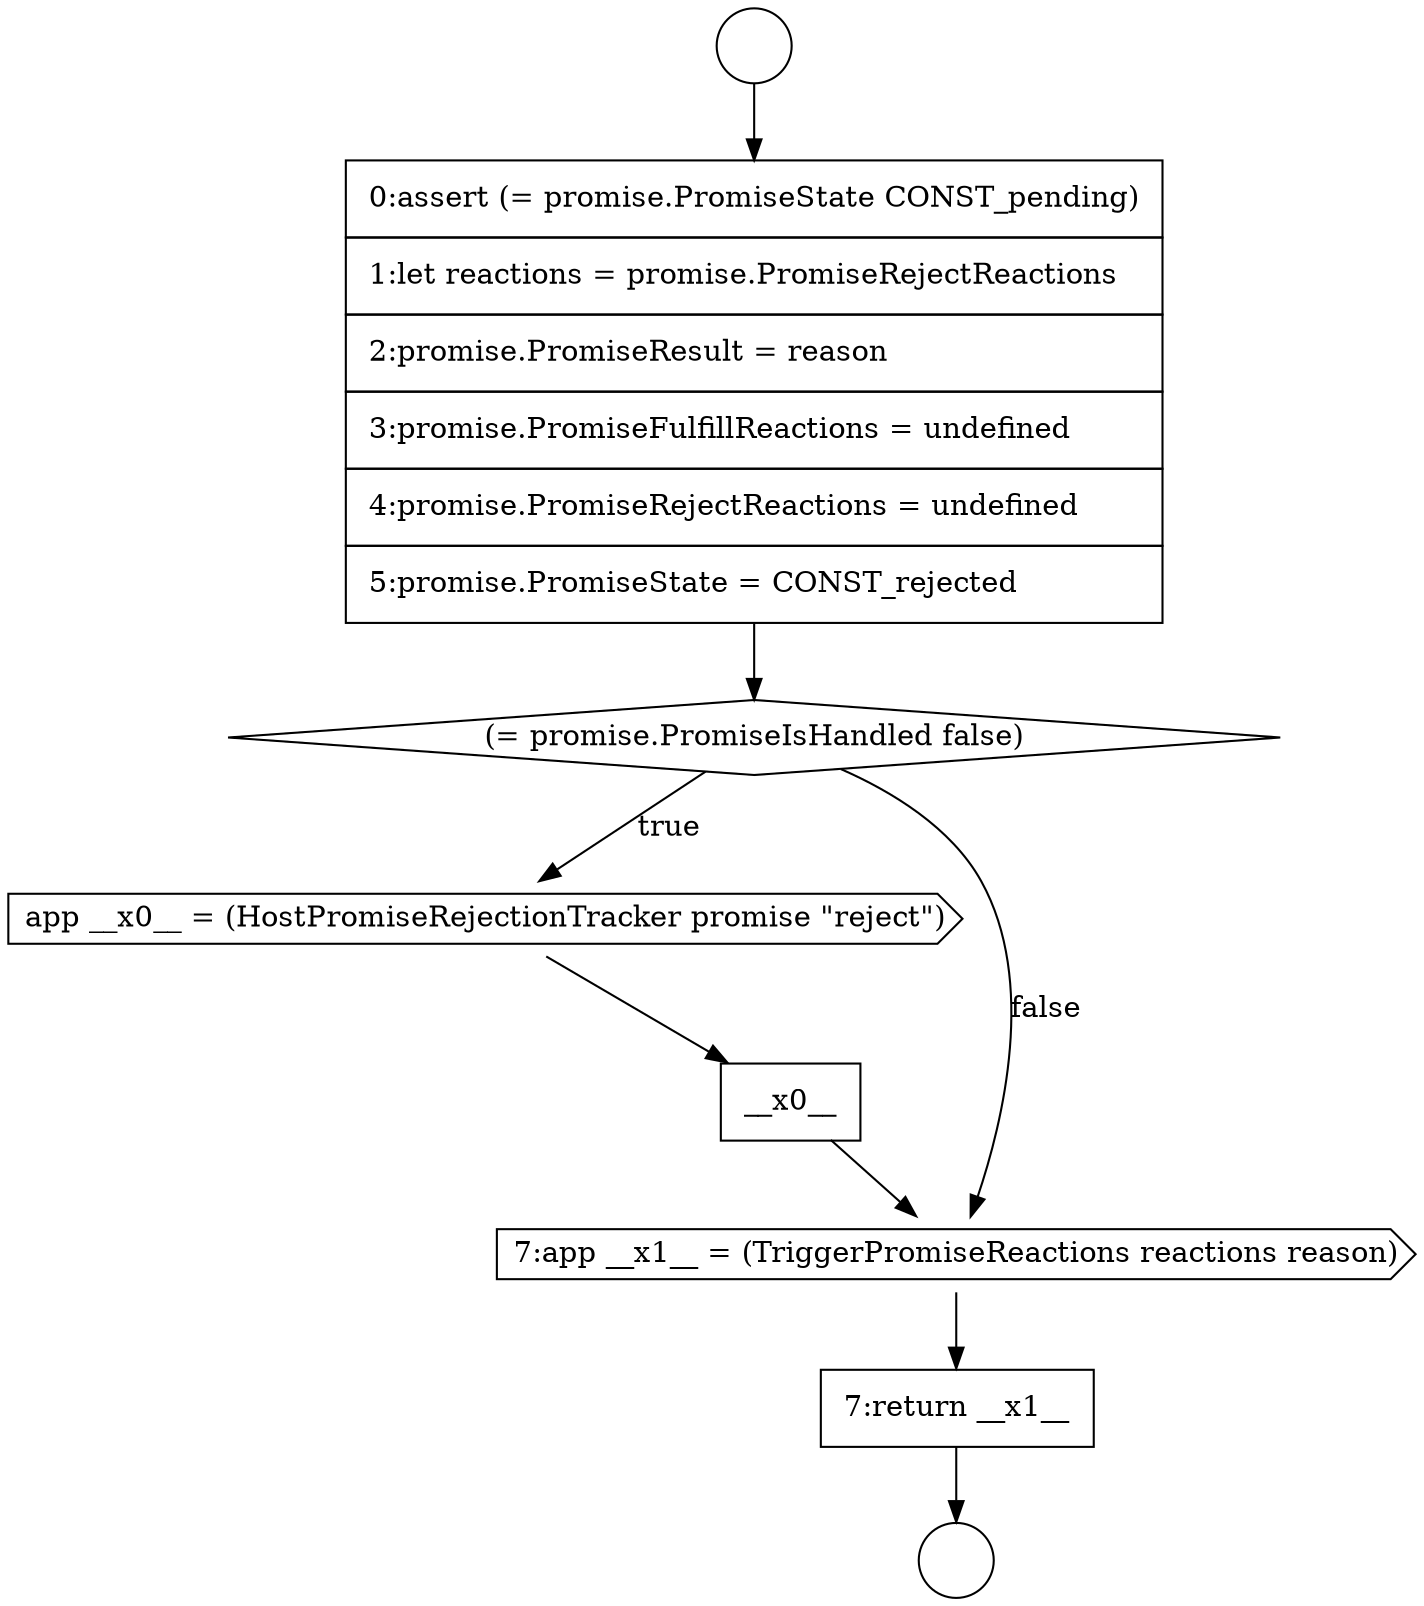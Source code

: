 digraph {
  node18652 [shape=circle label=" " color="black" fillcolor="white" style=filled]
  node18656 [shape=none, margin=0, label=<<font color="black">
    <table border="0" cellborder="1" cellspacing="0" cellpadding="10">
      <tr><td align="left">__x0__</td></tr>
    </table>
  </font>> color="black" fillcolor="white" style=filled]
  node18658 [shape=none, margin=0, label=<<font color="black">
    <table border="0" cellborder="1" cellspacing="0" cellpadding="10">
      <tr><td align="left">7:return __x1__</td></tr>
    </table>
  </font>> color="black" fillcolor="white" style=filled]
  node18653 [shape=none, margin=0, label=<<font color="black">
    <table border="0" cellborder="1" cellspacing="0" cellpadding="10">
      <tr><td align="left">0:assert (= promise.PromiseState CONST_pending)</td></tr>
      <tr><td align="left">1:let reactions = promise.PromiseRejectReactions</td></tr>
      <tr><td align="left">2:promise.PromiseResult = reason</td></tr>
      <tr><td align="left">3:promise.PromiseFulfillReactions = undefined</td></tr>
      <tr><td align="left">4:promise.PromiseRejectReactions = undefined</td></tr>
      <tr><td align="left">5:promise.PromiseState = CONST_rejected</td></tr>
    </table>
  </font>> color="black" fillcolor="white" style=filled]
  node18651 [shape=circle label=" " color="black" fillcolor="white" style=filled]
  node18655 [shape=cds, label=<<font color="black">app __x0__ = (HostPromiseRejectionTracker promise &quot;reject&quot;)</font>> color="black" fillcolor="white" style=filled]
  node18657 [shape=cds, label=<<font color="black">7:app __x1__ = (TriggerPromiseReactions reactions reason)</font>> color="black" fillcolor="white" style=filled]
  node18654 [shape=diamond, label=<<font color="black">(= promise.PromiseIsHandled false)</font>> color="black" fillcolor="white" style=filled]
  node18657 -> node18658 [ color="black"]
  node18655 -> node18656 [ color="black"]
  node18654 -> node18655 [label=<<font color="black">true</font>> color="black"]
  node18654 -> node18657 [label=<<font color="black">false</font>> color="black"]
  node18656 -> node18657 [ color="black"]
  node18651 -> node18653 [ color="black"]
  node18658 -> node18652 [ color="black"]
  node18653 -> node18654 [ color="black"]
}
